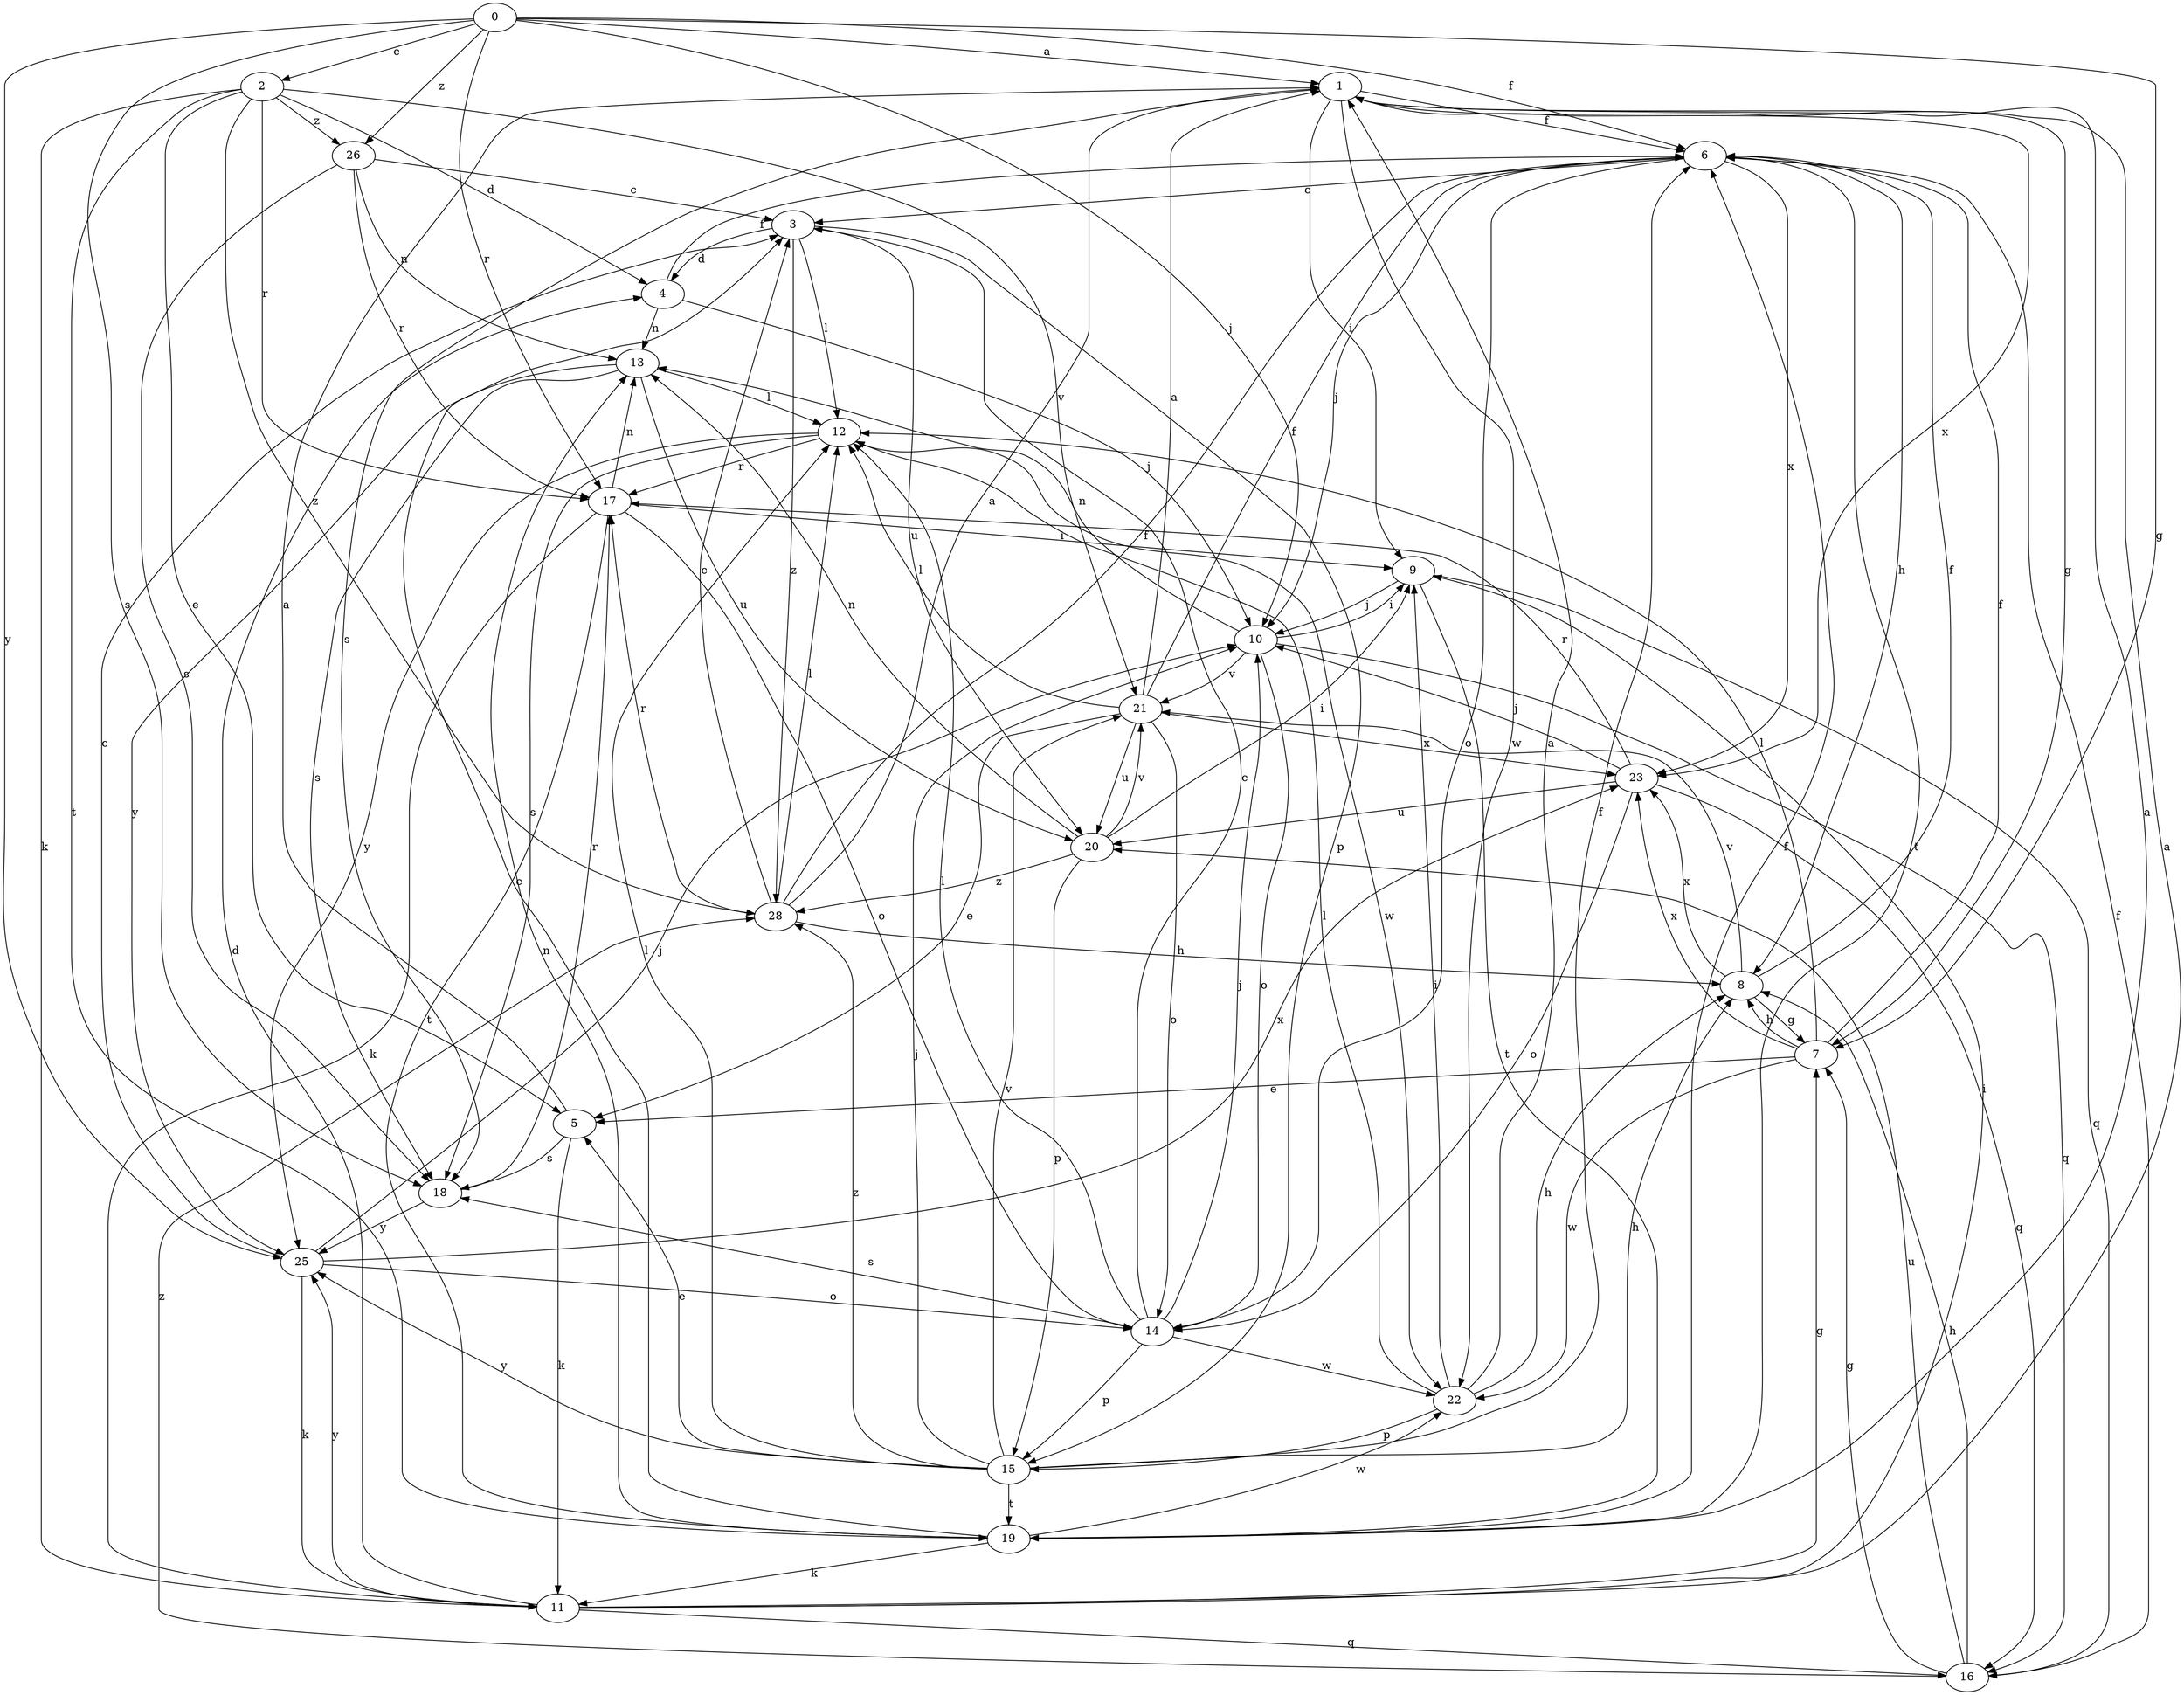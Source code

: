 strict digraph  {
0;
1;
2;
3;
4;
5;
6;
7;
8;
9;
10;
11;
12;
13;
14;
15;
16;
17;
18;
19;
20;
21;
22;
23;
25;
26;
28;
0 -> 1  [label=a];
0 -> 2  [label=c];
0 -> 6  [label=f];
0 -> 7  [label=g];
0 -> 10  [label=j];
0 -> 17  [label=r];
0 -> 18  [label=s];
0 -> 25  [label=y];
0 -> 26  [label=z];
1 -> 6  [label=f];
1 -> 7  [label=g];
1 -> 9  [label=i];
1 -> 18  [label=s];
1 -> 22  [label=w];
1 -> 23  [label=x];
2 -> 4  [label=d];
2 -> 5  [label=e];
2 -> 11  [label=k];
2 -> 17  [label=r];
2 -> 19  [label=t];
2 -> 21  [label=v];
2 -> 26  [label=z];
2 -> 28  [label=z];
3 -> 4  [label=d];
3 -> 12  [label=l];
3 -> 15  [label=p];
3 -> 20  [label=u];
3 -> 28  [label=z];
4 -> 6  [label=f];
4 -> 10  [label=j];
4 -> 13  [label=n];
5 -> 1  [label=a];
5 -> 11  [label=k];
5 -> 18  [label=s];
6 -> 3  [label=c];
6 -> 8  [label=h];
6 -> 10  [label=j];
6 -> 14  [label=o];
6 -> 19  [label=t];
6 -> 23  [label=x];
7 -> 5  [label=e];
7 -> 6  [label=f];
7 -> 8  [label=h];
7 -> 12  [label=l];
7 -> 22  [label=w];
7 -> 23  [label=x];
8 -> 6  [label=f];
8 -> 7  [label=g];
8 -> 21  [label=v];
8 -> 23  [label=x];
9 -> 10  [label=j];
9 -> 16  [label=q];
9 -> 19  [label=t];
10 -> 9  [label=i];
10 -> 13  [label=n];
10 -> 14  [label=o];
10 -> 16  [label=q];
10 -> 21  [label=v];
11 -> 1  [label=a];
11 -> 4  [label=d];
11 -> 7  [label=g];
11 -> 9  [label=i];
11 -> 16  [label=q];
11 -> 25  [label=y];
12 -> 17  [label=r];
12 -> 18  [label=s];
12 -> 22  [label=w];
12 -> 25  [label=y];
13 -> 12  [label=l];
13 -> 18  [label=s];
13 -> 20  [label=u];
13 -> 25  [label=y];
14 -> 3  [label=c];
14 -> 10  [label=j];
14 -> 12  [label=l];
14 -> 15  [label=p];
14 -> 18  [label=s];
14 -> 22  [label=w];
15 -> 5  [label=e];
15 -> 6  [label=f];
15 -> 8  [label=h];
15 -> 10  [label=j];
15 -> 12  [label=l];
15 -> 19  [label=t];
15 -> 21  [label=v];
15 -> 25  [label=y];
15 -> 28  [label=z];
16 -> 6  [label=f];
16 -> 7  [label=g];
16 -> 8  [label=h];
16 -> 20  [label=u];
16 -> 28  [label=z];
17 -> 9  [label=i];
17 -> 11  [label=k];
17 -> 13  [label=n];
17 -> 14  [label=o];
17 -> 19  [label=t];
18 -> 17  [label=r];
18 -> 25  [label=y];
19 -> 1  [label=a];
19 -> 3  [label=c];
19 -> 6  [label=f];
19 -> 11  [label=k];
19 -> 13  [label=n];
19 -> 22  [label=w];
20 -> 9  [label=i];
20 -> 13  [label=n];
20 -> 15  [label=p];
20 -> 21  [label=v];
20 -> 28  [label=z];
21 -> 1  [label=a];
21 -> 5  [label=e];
21 -> 6  [label=f];
21 -> 12  [label=l];
21 -> 14  [label=o];
21 -> 20  [label=u];
21 -> 23  [label=x];
22 -> 1  [label=a];
22 -> 8  [label=h];
22 -> 9  [label=i];
22 -> 12  [label=l];
22 -> 15  [label=p];
23 -> 10  [label=j];
23 -> 14  [label=o];
23 -> 16  [label=q];
23 -> 17  [label=r];
23 -> 20  [label=u];
25 -> 3  [label=c];
25 -> 10  [label=j];
25 -> 11  [label=k];
25 -> 14  [label=o];
25 -> 23  [label=x];
26 -> 3  [label=c];
26 -> 13  [label=n];
26 -> 17  [label=r];
26 -> 18  [label=s];
28 -> 1  [label=a];
28 -> 3  [label=c];
28 -> 6  [label=f];
28 -> 8  [label=h];
28 -> 12  [label=l];
28 -> 17  [label=r];
}
